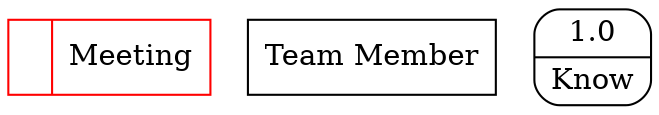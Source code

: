 digraph dfd2{ 
node[shape=record]
200 [label="<f0>  |<f1> Meeting " color=red];
201 [label="Team Member" shape=box];
202 [label="{<f0> 1.0|<f1> Know }" shape=Mrecord];
}